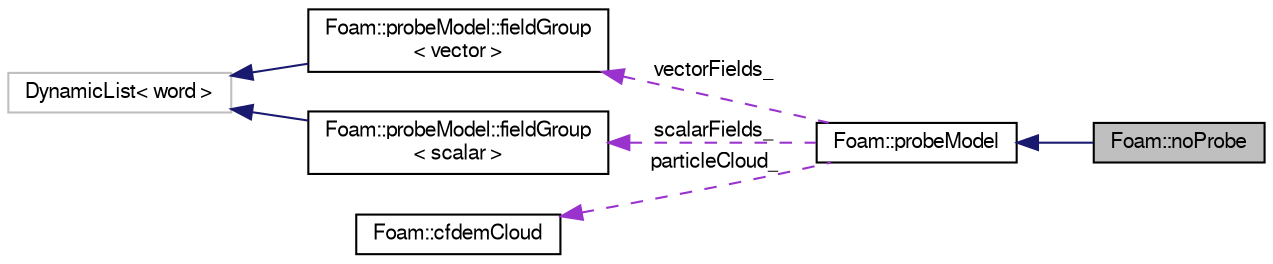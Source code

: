 digraph "Foam::noProbe"
{
  edge [fontname="FreeSans",fontsize="10",labelfontname="FreeSans",labelfontsize="10"];
  node [fontname="FreeSans",fontsize="10",shape=record];
  rankdir="LR";
  Node1 [label="Foam::noProbe",height=0.2,width=0.4,color="black", fillcolor="grey75", style="filled" fontcolor="black"];
  Node2 -> Node1 [dir="back",color="midnightblue",fontsize="10",style="solid",fontname="FreeSans"];
  Node2 [label="Foam::probeModel",height=0.2,width=0.4,color="black", fillcolor="white", style="filled",URL="$classFoam_1_1probeModel.html"];
  Node3 -> Node2 [dir="back",color="darkorchid3",fontsize="10",style="dashed",label=" vectorFields_" ,fontname="FreeSans"];
  Node3 [label="Foam::probeModel::fieldGroup\l\< vector \>",height=0.2,width=0.4,color="black", fillcolor="white", style="filled",URL="$classFoam_1_1probeModel_1_1fieldGroup.html"];
  Node4 -> Node3 [dir="back",color="midnightblue",fontsize="10",style="solid",fontname="FreeSans"];
  Node4 [label="DynamicList\< word \>",height=0.2,width=0.4,color="grey75", fillcolor="white", style="filled"];
  Node5 -> Node2 [dir="back",color="darkorchid3",fontsize="10",style="dashed",label=" scalarFields_" ,fontname="FreeSans"];
  Node5 [label="Foam::probeModel::fieldGroup\l\< scalar \>",height=0.2,width=0.4,color="black", fillcolor="white", style="filled",URL="$classFoam_1_1probeModel_1_1fieldGroup.html"];
  Node4 -> Node5 [dir="back",color="midnightblue",fontsize="10",style="solid",fontname="FreeSans"];
  Node6 -> Node2 [dir="back",color="darkorchid3",fontsize="10",style="dashed",label=" particleCloud_" ,fontname="FreeSans"];
  Node6 [label="Foam::cfdemCloud",height=0.2,width=0.4,color="black", fillcolor="white", style="filled",URL="$classFoam_1_1cfdemCloud.html"];
}
